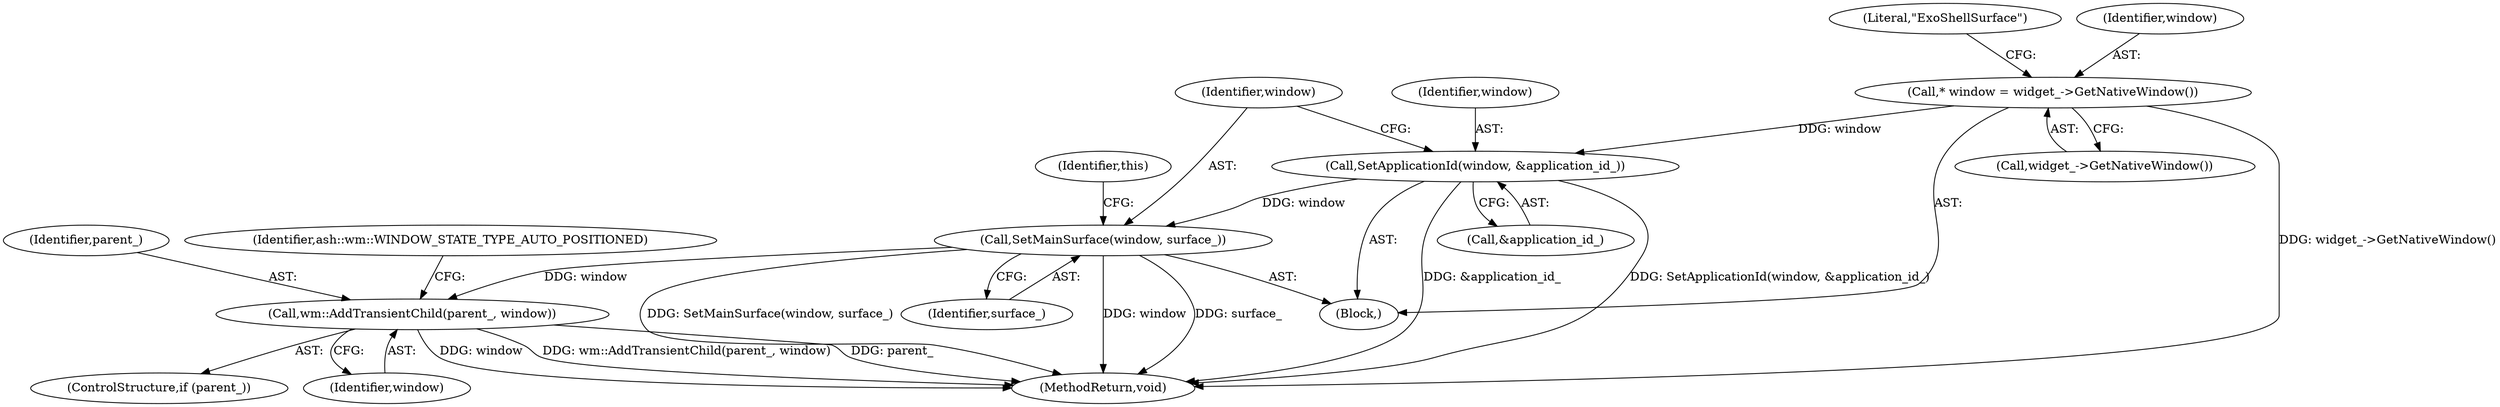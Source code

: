 digraph "0_Chrome_05c619eb6e7dac046afc72c0d5381856f87fb421@pointer" {
"1000190" [label="(Call,SetApplicationId(window, &application_id_))"];
"1000183" [label="(Call,* window = widget_->GetNativeWindow())"];
"1000194" [label="(Call,SetMainSurface(window, surface_))"];
"1000203" [label="(Call,wm::AddTransientChild(parent_, window))"];
"1000185" [label="(Call,widget_->GetNativeWindow())"];
"1000187" [label="(Literal,\"ExoShellSurface\")"];
"1000201" [label="(ControlStructure,if (parent_))"];
"1000203" [label="(Call,wm::AddTransientChild(parent_, window))"];
"1000194" [label="(Call,SetMainSurface(window, surface_))"];
"1000184" [label="(Identifier,window)"];
"1000196" [label="(Identifier,surface_)"];
"1000204" [label="(Identifier,parent_)"];
"1000205" [label="(Identifier,window)"];
"1000198" [label="(Identifier,this)"];
"1000104" [label="(Block,)"];
"1000192" [label="(Call,&application_id_)"];
"1000183" [label="(Call,* window = widget_->GetNativeWindow())"];
"1000195" [label="(Identifier,window)"];
"1000210" [label="(Identifier,ash::wm::WINDOW_STATE_TYPE_AUTO_POSITIONED)"];
"1000191" [label="(Identifier,window)"];
"1000190" [label="(Call,SetApplicationId(window, &application_id_))"];
"1000232" [label="(MethodReturn,void)"];
"1000190" -> "1000104"  [label="AST: "];
"1000190" -> "1000192"  [label="CFG: "];
"1000191" -> "1000190"  [label="AST: "];
"1000192" -> "1000190"  [label="AST: "];
"1000195" -> "1000190"  [label="CFG: "];
"1000190" -> "1000232"  [label="DDG: SetApplicationId(window, &application_id_)"];
"1000190" -> "1000232"  [label="DDG: &application_id_"];
"1000183" -> "1000190"  [label="DDG: window"];
"1000190" -> "1000194"  [label="DDG: window"];
"1000183" -> "1000104"  [label="AST: "];
"1000183" -> "1000185"  [label="CFG: "];
"1000184" -> "1000183"  [label="AST: "];
"1000185" -> "1000183"  [label="AST: "];
"1000187" -> "1000183"  [label="CFG: "];
"1000183" -> "1000232"  [label="DDG: widget_->GetNativeWindow()"];
"1000194" -> "1000104"  [label="AST: "];
"1000194" -> "1000196"  [label="CFG: "];
"1000195" -> "1000194"  [label="AST: "];
"1000196" -> "1000194"  [label="AST: "];
"1000198" -> "1000194"  [label="CFG: "];
"1000194" -> "1000232"  [label="DDG: SetMainSurface(window, surface_)"];
"1000194" -> "1000232"  [label="DDG: window"];
"1000194" -> "1000232"  [label="DDG: surface_"];
"1000194" -> "1000203"  [label="DDG: window"];
"1000203" -> "1000201"  [label="AST: "];
"1000203" -> "1000205"  [label="CFG: "];
"1000204" -> "1000203"  [label="AST: "];
"1000205" -> "1000203"  [label="AST: "];
"1000210" -> "1000203"  [label="CFG: "];
"1000203" -> "1000232"  [label="DDG: window"];
"1000203" -> "1000232"  [label="DDG: wm::AddTransientChild(parent_, window)"];
"1000203" -> "1000232"  [label="DDG: parent_"];
}
